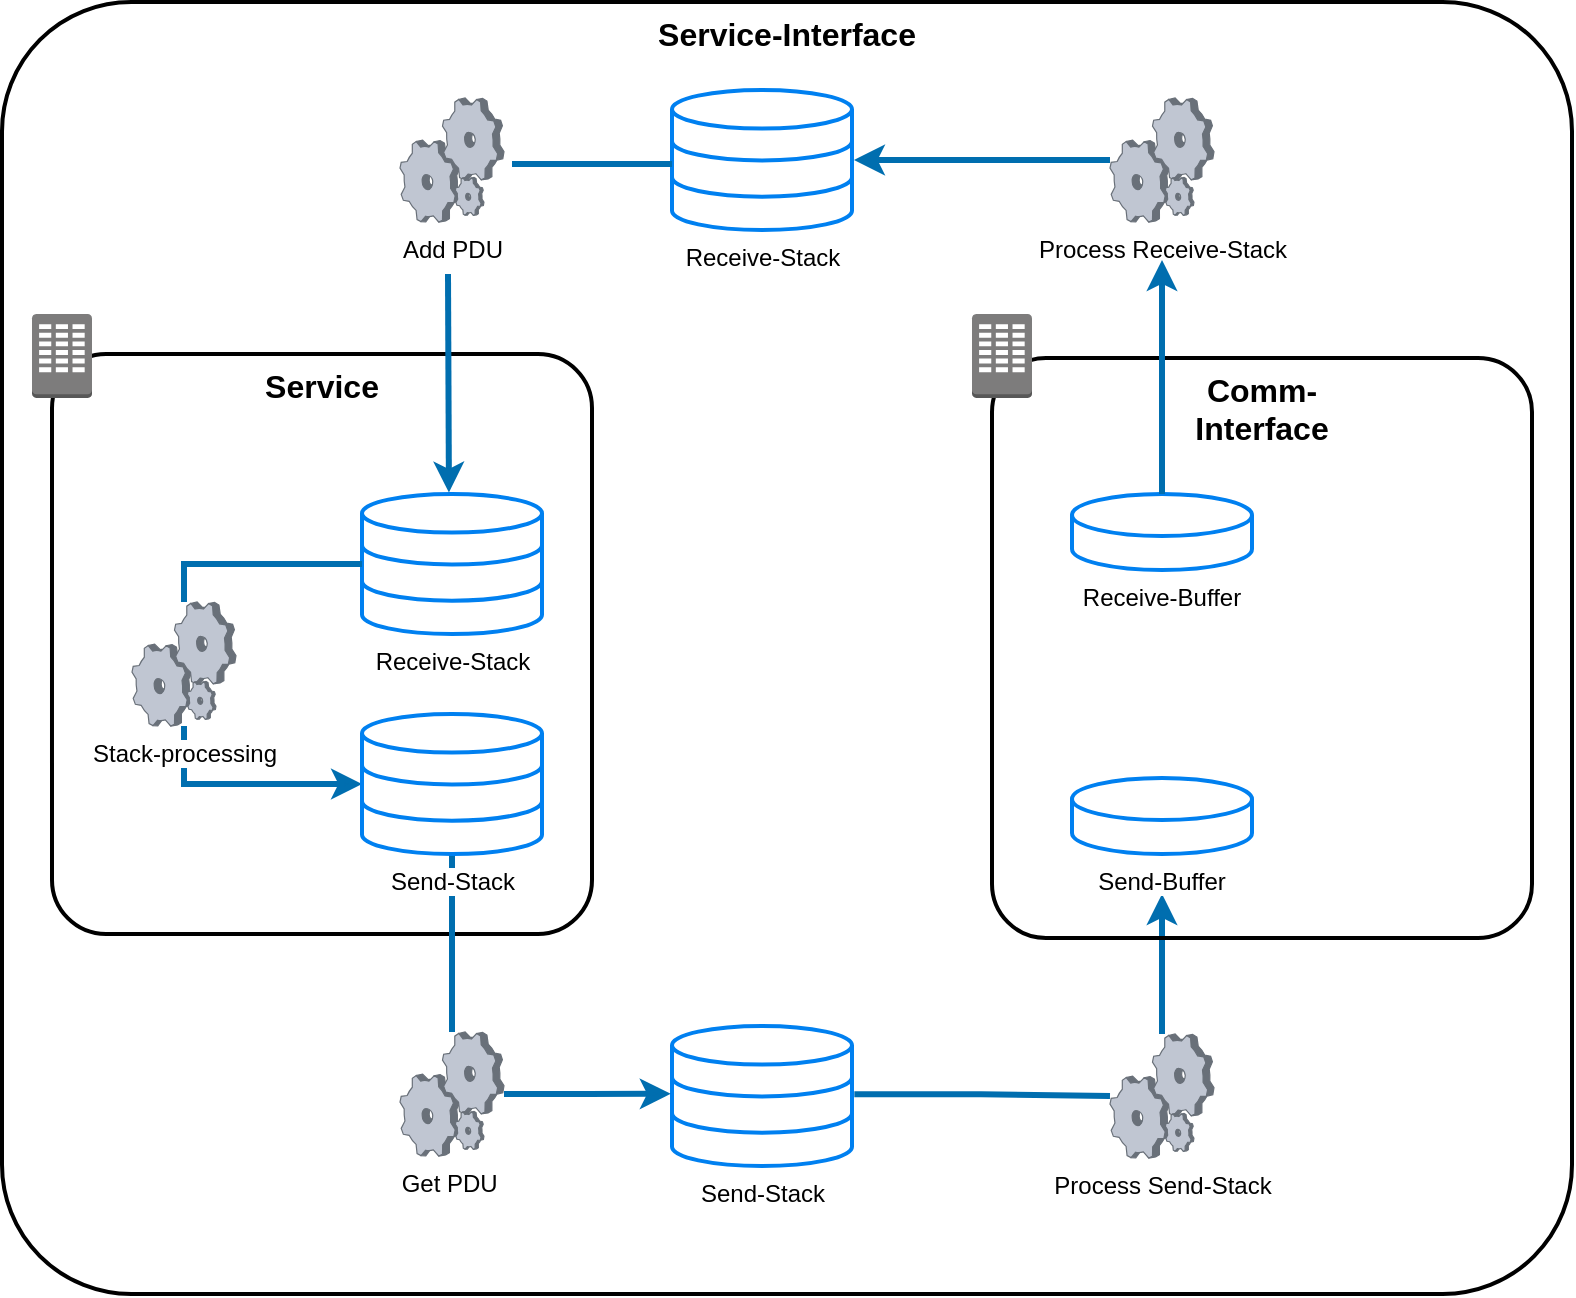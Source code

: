 <mxfile version="22.1.21" type="device">
  <diagram name="Seite-1" id="ccfKHrKRFW0iss8Q6C2m">
    <mxGraphModel dx="1242" dy="907" grid="1" gridSize="10" guides="1" tooltips="1" connect="1" arrows="1" fold="1" page="1" pageScale="1" pageWidth="3300" pageHeight="2339" math="0" shadow="0">
      <root>
        <mxCell id="0" />
        <mxCell id="1" parent="0" />
        <mxCell id="fJWVu9F2o5U1quO1HQI0-1" value="" style="group" vertex="1" connectable="0" parent="1">
          <mxGeometry x="660" y="250" width="785" height="646" as="geometry" />
        </mxCell>
        <mxCell id="fJWVu9F2o5U1quO1HQI0-2" value="Service-Interface" style="rounded=1;arcSize=10;dashed=0;fillColor=none;gradientColor=none;strokeWidth=2;verticalAlign=top;fontStyle=1;fontSize=16;" vertex="1" parent="fJWVu9F2o5U1quO1HQI0-1">
          <mxGeometry width="785" height="646" as="geometry" />
        </mxCell>
        <mxCell id="fJWVu9F2o5U1quO1HQI0-3" style="edgeStyle=orthogonalEdgeStyle;rounded=0;orthogonalLoop=1;jettySize=auto;html=1;fontSize=16;spacing=12;spacingTop=4;strokeWidth=3;fillColor=#1ba1e2;strokeColor=#006EAF;" edge="1" parent="fJWVu9F2o5U1quO1HQI0-1" source="fJWVu9F2o5U1quO1HQI0-23">
          <mxGeometry relative="1" as="geometry">
            <mxPoint x="625" y="506" as="sourcePoint" />
            <mxPoint x="580" y="446" as="targetPoint" />
            <Array as="points" />
          </mxGeometry>
        </mxCell>
        <mxCell id="fJWVu9F2o5U1quO1HQI0-4" value="Service" style="rounded=1;arcSize=10;dashed=0;fillColor=none;gradientColor=none;strokeWidth=2;verticalAlign=top;fontStyle=1;fontSize=16;" vertex="1" parent="fJWVu9F2o5U1quO1HQI0-1">
          <mxGeometry x="25" y="176" width="270" height="290" as="geometry" />
        </mxCell>
        <mxCell id="fJWVu9F2o5U1quO1HQI0-6" value="&lt;span style=&quot;&quot;&gt;Receive-Stack&lt;/span&gt;" style="html=1;verticalLabelPosition=bottom;align=center;labelBackgroundColor=none;verticalAlign=top;strokeWidth=2;strokeColor=#0080F0;shadow=0;dashed=0;shape=mxgraph.ios7.icons.data;" vertex="1" parent="fJWVu9F2o5U1quO1HQI0-1">
          <mxGeometry x="180" y="246" width="90" height="70" as="geometry" />
        </mxCell>
        <mxCell id="fJWVu9F2o5U1quO1HQI0-7" value="" style="dashed=0;html=1;shape=mxgraph.aws3.corporate_data_center;fillColor=#7D7C7C;gradientColor=none;dashed=0;" vertex="1" parent="fJWVu9F2o5U1quO1HQI0-1">
          <mxGeometry x="15" y="156" width="30" height="42" as="geometry" />
        </mxCell>
        <mxCell id="fJWVu9F2o5U1quO1HQI0-8" style="edgeStyle=orthogonalEdgeStyle;rounded=0;orthogonalLoop=1;jettySize=auto;html=1;fillColor=#1ba1e2;strokeColor=#006EAF;strokeWidth=3;" edge="1" parent="fJWVu9F2o5U1quO1HQI0-1" source="fJWVu9F2o5U1quO1HQI0-9" target="fJWVu9F2o5U1quO1HQI0-5">
          <mxGeometry relative="1" as="geometry">
            <Array as="points">
              <mxPoint x="91" y="391" />
            </Array>
          </mxGeometry>
        </mxCell>
        <mxCell id="fJWVu9F2o5U1quO1HQI0-9" value="Stack-processing" style="verticalLabelPosition=bottom;sketch=0;aspect=fixed;html=1;verticalAlign=top;strokeColor=none;align=center;outlineConnect=0;shape=mxgraph.citrix.process;labelBackgroundColor=default;" vertex="1" parent="fJWVu9F2o5U1quO1HQI0-1">
          <mxGeometry x="65" y="300" width="52" height="62" as="geometry" />
        </mxCell>
        <mxCell id="fJWVu9F2o5U1quO1HQI0-10" style="edgeStyle=orthogonalEdgeStyle;rounded=0;orthogonalLoop=1;jettySize=auto;html=1;fontSize=16;spacing=12;spacingTop=4;strokeWidth=3;fillColor=#1ba1e2;strokeColor=#006EAF;endArrow=none;endFill=0;" edge="1" parent="fJWVu9F2o5U1quO1HQI0-1" source="fJWVu9F2o5U1quO1HQI0-6" target="fJWVu9F2o5U1quO1HQI0-9">
          <mxGeometry relative="1" as="geometry">
            <Array as="points">
              <mxPoint x="91" y="281" />
            </Array>
          </mxGeometry>
        </mxCell>
        <mxCell id="fJWVu9F2o5U1quO1HQI0-11" value="Get PDU&amp;nbsp;" style="verticalLabelPosition=bottom;sketch=0;aspect=fixed;html=1;verticalAlign=top;strokeColor=none;align=center;outlineConnect=0;shape=mxgraph.citrix.process;labelBackgroundColor=default;" vertex="1" parent="fJWVu9F2o5U1quO1HQI0-1">
          <mxGeometry x="199" y="515" width="52" height="62" as="geometry" />
        </mxCell>
        <mxCell id="fJWVu9F2o5U1quO1HQI0-12" style="edgeStyle=orthogonalEdgeStyle;rounded=0;orthogonalLoop=1;jettySize=auto;html=1;fontSize=16;spacing=12;spacingTop=4;strokeWidth=3;fillColor=#1ba1e2;strokeColor=#006EAF;endArrow=none;endFill=0;" edge="1" parent="fJWVu9F2o5U1quO1HQI0-1" source="fJWVu9F2o5U1quO1HQI0-5" target="fJWVu9F2o5U1quO1HQI0-11">
          <mxGeometry relative="1" as="geometry">
            <mxPoint x="325" y="456" as="sourcePoint" />
            <mxPoint x="325" y="558" as="targetPoint" />
            <Array as="points" />
          </mxGeometry>
        </mxCell>
        <mxCell id="fJWVu9F2o5U1quO1HQI0-13" value="Add PDU" style="verticalLabelPosition=bottom;sketch=0;aspect=fixed;html=1;verticalAlign=top;strokeColor=none;align=center;outlineConnect=0;shape=mxgraph.citrix.process;labelBackgroundColor=default;" vertex="1" parent="fJWVu9F2o5U1quO1HQI0-1">
          <mxGeometry x="199" y="48" width="52" height="62" as="geometry" />
        </mxCell>
        <mxCell id="fJWVu9F2o5U1quO1HQI0-14" style="edgeStyle=orthogonalEdgeStyle;rounded=0;orthogonalLoop=1;jettySize=auto;html=1;fontSize=16;spacing=12;spacingTop=4;strokeWidth=3;fillColor=#1ba1e2;strokeColor=#006EAF;entryX=0.483;entryY=-0.01;entryDx=0;entryDy=0;entryPerimeter=0;" edge="1" parent="fJWVu9F2o5U1quO1HQI0-1" target="fJWVu9F2o5U1quO1HQI0-6">
          <mxGeometry relative="1" as="geometry">
            <mxPoint x="223" y="136" as="sourcePoint" />
            <mxPoint x="345" y="154.5" as="targetPoint" />
            <Array as="points" />
          </mxGeometry>
        </mxCell>
        <mxCell id="fJWVu9F2o5U1quO1HQI0-15" value="&lt;span style=&quot;&quot;&gt;Receive-Stack&lt;/span&gt;" style="html=1;verticalLabelPosition=bottom;align=center;labelBackgroundColor=none;verticalAlign=top;strokeWidth=2;strokeColor=#0080F0;shadow=0;dashed=0;shape=mxgraph.ios7.icons.data;" vertex="1" parent="fJWVu9F2o5U1quO1HQI0-1">
          <mxGeometry x="335" y="44" width="90" height="70" as="geometry" />
        </mxCell>
        <mxCell id="fJWVu9F2o5U1quO1HQI0-16" value="&lt;span style=&quot;&quot;&gt;Send-Stack&lt;/span&gt;" style="html=1;verticalLabelPosition=bottom;align=center;labelBackgroundColor=default;verticalAlign=top;strokeWidth=2;strokeColor=#0080F0;shadow=0;dashed=0;shape=mxgraph.ios7.icons.data;" vertex="1" parent="fJWVu9F2o5U1quO1HQI0-1">
          <mxGeometry x="335" y="512" width="90" height="70" as="geometry" />
        </mxCell>
        <mxCell id="fJWVu9F2o5U1quO1HQI0-17" style="edgeStyle=orthogonalEdgeStyle;rounded=0;orthogonalLoop=1;jettySize=auto;html=1;fontSize=16;spacing=12;spacingTop=4;strokeWidth=3;fillColor=#1ba1e2;strokeColor=#006EAF;endArrow=none;endFill=0;" edge="1" parent="fJWVu9F2o5U1quO1HQI0-1">
          <mxGeometry relative="1" as="geometry">
            <mxPoint x="335" y="81" as="sourcePoint" />
            <mxPoint x="255" y="81" as="targetPoint" />
            <Array as="points" />
          </mxGeometry>
        </mxCell>
        <mxCell id="fJWVu9F2o5U1quO1HQI0-18" style="edgeStyle=orthogonalEdgeStyle;rounded=0;orthogonalLoop=1;jettySize=auto;html=1;fontSize=16;spacing=12;spacingTop=4;strokeWidth=3;fillColor=#1ba1e2;strokeColor=#006EAF;entryX=-0.007;entryY=0.484;entryDx=0;entryDy=0;entryPerimeter=0;" edge="1" parent="fJWVu9F2o5U1quO1HQI0-1" source="fJWVu9F2o5U1quO1HQI0-11" target="fJWVu9F2o5U1quO1HQI0-16">
          <mxGeometry relative="1" as="geometry">
            <mxPoint x="251.0" y="550.027" as="sourcePoint" />
            <mxPoint x="335" y="549.79" as="targetPoint" />
            <Array as="points" />
          </mxGeometry>
        </mxCell>
        <mxCell id="fJWVu9F2o5U1quO1HQI0-19" value="Comm-&#xa;Interface" style="rounded=1;arcSize=10;dashed=0;fillColor=none;gradientColor=none;strokeWidth=2;verticalAlign=top;fontStyle=1;fontSize=16;" vertex="1" parent="fJWVu9F2o5U1quO1HQI0-1">
          <mxGeometry x="495" y="178" width="270" height="290" as="geometry" />
        </mxCell>
        <mxCell id="fJWVu9F2o5U1quO1HQI0-20" value="" style="dashed=0;html=1;shape=mxgraph.aws3.corporate_data_center;fillColor=#7D7C7C;gradientColor=none;dashed=0;" vertex="1" parent="fJWVu9F2o5U1quO1HQI0-1">
          <mxGeometry x="485" y="156" width="30" height="42" as="geometry" />
        </mxCell>
        <mxCell id="fJWVu9F2o5U1quO1HQI0-21" value="Receive-Buffer" style="shape=cylinder3;whiteSpace=wrap;html=1;boundedLbl=1;backgroundOutline=1;size=10.5;fillColor=none;strokeColor=#0080F0;strokeWidth=2;verticalAlign=top;labelPosition=center;verticalLabelPosition=bottom;align=center;" vertex="1" parent="fJWVu9F2o5U1quO1HQI0-1">
          <mxGeometry x="535" y="246" width="90" height="38" as="geometry" />
        </mxCell>
        <mxCell id="fJWVu9F2o5U1quO1HQI0-22" value="Send-Buffer" style="shape=cylinder3;whiteSpace=wrap;html=1;boundedLbl=1;backgroundOutline=1;size=10.5;fillColor=none;strokeColor=#0080F0;strokeWidth=2;verticalAlign=top;labelPosition=center;verticalLabelPosition=bottom;align=center;labelBackgroundColor=default;" vertex="1" parent="fJWVu9F2o5U1quO1HQI0-1">
          <mxGeometry x="535" y="388" width="90" height="38" as="geometry" />
        </mxCell>
        <mxCell id="fJWVu9F2o5U1quO1HQI0-23" value="Process Send-Stack" style="verticalLabelPosition=bottom;sketch=0;aspect=fixed;html=1;verticalAlign=top;strokeColor=none;align=center;outlineConnect=0;shape=mxgraph.citrix.process;labelBackgroundColor=default;" vertex="1" parent="fJWVu9F2o5U1quO1HQI0-1">
          <mxGeometry x="554" y="516" width="52" height="62" as="geometry" />
        </mxCell>
        <mxCell id="fJWVu9F2o5U1quO1HQI0-24" value="Process Receive-Stack" style="verticalLabelPosition=bottom;sketch=0;aspect=fixed;html=1;verticalAlign=top;strokeColor=none;align=center;outlineConnect=0;shape=mxgraph.citrix.process;labelBackgroundColor=default;" vertex="1" parent="fJWVu9F2o5U1quO1HQI0-1">
          <mxGeometry x="554" y="48" width="52" height="62" as="geometry" />
        </mxCell>
        <mxCell id="fJWVu9F2o5U1quO1HQI0-25" style="edgeStyle=orthogonalEdgeStyle;rounded=0;orthogonalLoop=1;jettySize=auto;html=1;fontSize=16;spacing=12;spacingTop=4;strokeWidth=3;fillColor=#1ba1e2;strokeColor=#006EAF;entryX=1.011;entryY=0.5;entryDx=0;entryDy=0;entryPerimeter=0;" edge="1" parent="fJWVu9F2o5U1quO1HQI0-1" source="fJWVu9F2o5U1quO1HQI0-24" target="fJWVu9F2o5U1quO1HQI0-15">
          <mxGeometry relative="1" as="geometry">
            <mxPoint x="505" y="78.76" as="sourcePoint" />
            <mxPoint x="425" y="78.76" as="targetPoint" />
            <Array as="points" />
          </mxGeometry>
        </mxCell>
        <mxCell id="fJWVu9F2o5U1quO1HQI0-26" style="edgeStyle=orthogonalEdgeStyle;rounded=0;orthogonalLoop=1;jettySize=auto;html=1;fontSize=16;spacing=12;spacingTop=4;strokeWidth=3;fillColor=#1ba1e2;strokeColor=#006EAF;" edge="1" parent="fJWVu9F2o5U1quO1HQI0-1" source="fJWVu9F2o5U1quO1HQI0-21">
          <mxGeometry relative="1" as="geometry">
            <mxPoint x="575" y="222" as="sourcePoint" />
            <mxPoint x="580" y="129" as="targetPoint" />
            <Array as="points">
              <mxPoint x="580" y="132" />
            </Array>
          </mxGeometry>
        </mxCell>
        <mxCell id="fJWVu9F2o5U1quO1HQI0-27" style="edgeStyle=orthogonalEdgeStyle;rounded=0;orthogonalLoop=1;jettySize=auto;html=1;fontSize=16;spacing=12;spacingTop=4;strokeWidth=3;fillColor=#1ba1e2;strokeColor=#006EAF;exitX=1.013;exitY=0.487;exitDx=0;exitDy=0;exitPerimeter=0;endArrow=none;endFill=0;" edge="1" parent="fJWVu9F2o5U1quO1HQI0-1" source="fJWVu9F2o5U1quO1HQI0-16" target="fJWVu9F2o5U1quO1HQI0-23">
          <mxGeometry relative="1" as="geometry">
            <mxPoint x="452" y="546.81" as="sourcePoint" />
            <mxPoint x="535" y="546.81" as="targetPoint" />
            <Array as="points" />
          </mxGeometry>
        </mxCell>
        <mxCell id="fJWVu9F2o5U1quO1HQI0-5" value="&lt;span style=&quot;&quot;&gt;Send-Stack&lt;/span&gt;" style="html=1;verticalLabelPosition=bottom;align=center;labelBackgroundColor=default;verticalAlign=top;strokeWidth=2;strokeColor=#0080F0;shadow=0;dashed=0;shape=mxgraph.ios7.icons.data;labelPosition=center;" vertex="1" parent="fJWVu9F2o5U1quO1HQI0-1">
          <mxGeometry x="180" y="356" width="90" height="70" as="geometry" />
        </mxCell>
      </root>
    </mxGraphModel>
  </diagram>
</mxfile>
